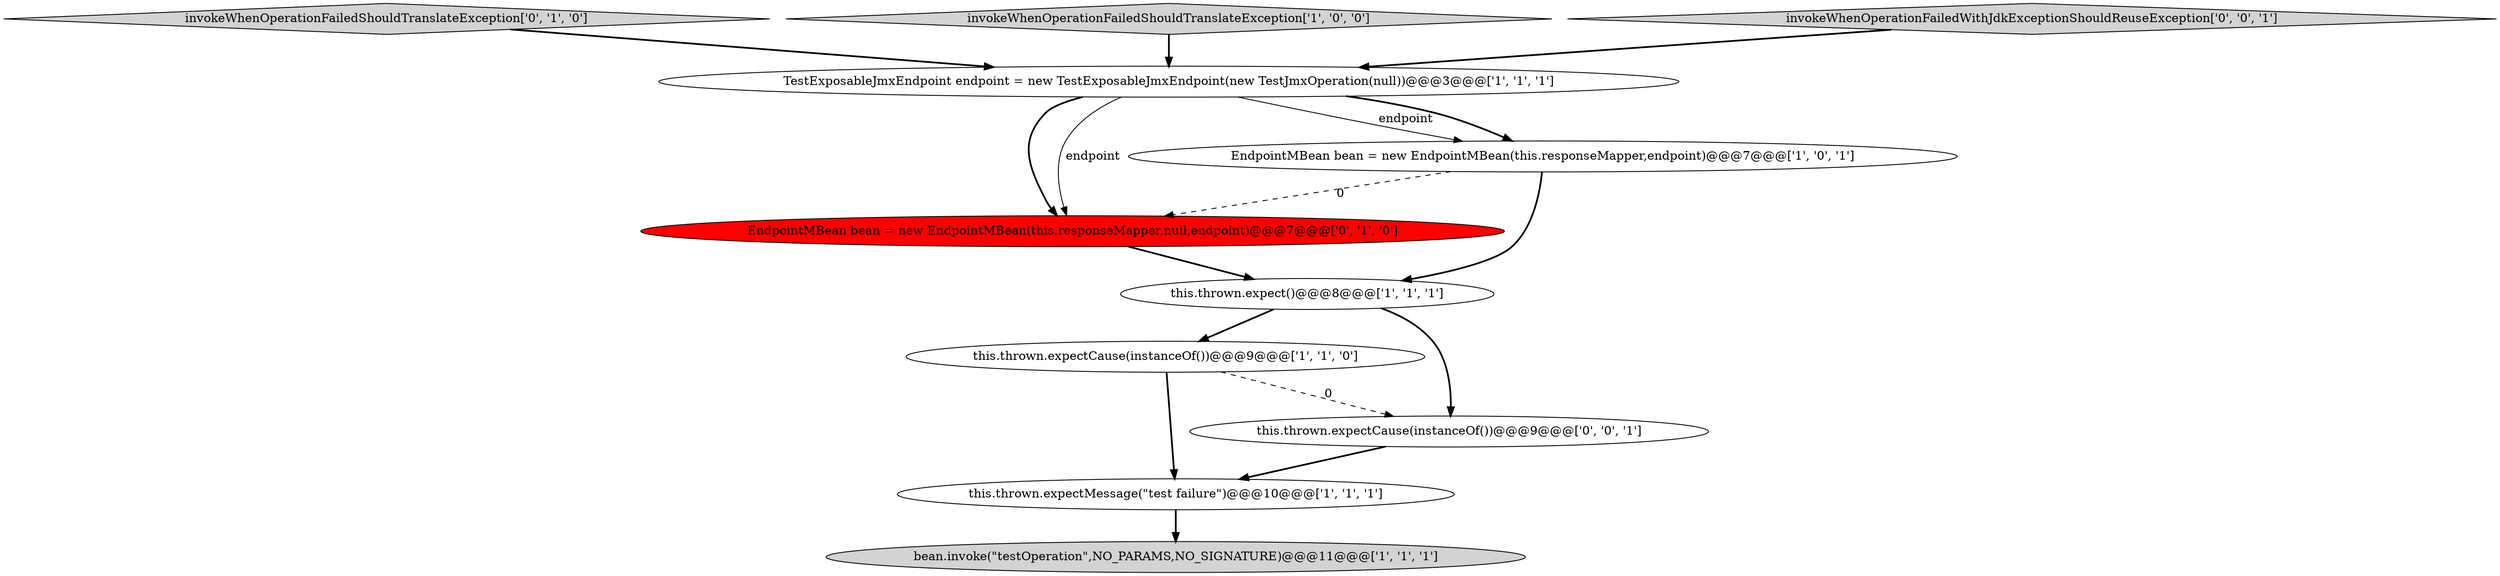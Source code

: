 digraph {
0 [style = filled, label = "this.thrown.expectCause(instanceOf())@@@9@@@['1', '1', '0']", fillcolor = white, shape = ellipse image = "AAA0AAABBB1BBB"];
8 [style = filled, label = "EndpointMBean bean = new EndpointMBean(this.responseMapper,null,endpoint)@@@7@@@['0', '1', '0']", fillcolor = red, shape = ellipse image = "AAA1AAABBB2BBB"];
6 [style = filled, label = "bean.invoke(\"testOperation\",NO_PARAMS,NO_SIGNATURE)@@@11@@@['1', '1', '1']", fillcolor = lightgray, shape = ellipse image = "AAA0AAABBB1BBB"];
7 [style = filled, label = "invokeWhenOperationFailedShouldTranslateException['0', '1', '0']", fillcolor = lightgray, shape = diamond image = "AAA0AAABBB2BBB"];
2 [style = filled, label = "this.thrown.expect()@@@8@@@['1', '1', '1']", fillcolor = white, shape = ellipse image = "AAA0AAABBB1BBB"];
3 [style = filled, label = "this.thrown.expectMessage(\"test failure\")@@@10@@@['1', '1', '1']", fillcolor = white, shape = ellipse image = "AAA0AAABBB1BBB"];
9 [style = filled, label = "this.thrown.expectCause(instanceOf())@@@9@@@['0', '0', '1']", fillcolor = white, shape = ellipse image = "AAA0AAABBB3BBB"];
1 [style = filled, label = "invokeWhenOperationFailedShouldTranslateException['1', '0', '0']", fillcolor = lightgray, shape = diamond image = "AAA0AAABBB1BBB"];
4 [style = filled, label = "TestExposableJmxEndpoint endpoint = new TestExposableJmxEndpoint(new TestJmxOperation(null))@@@3@@@['1', '1', '1']", fillcolor = white, shape = ellipse image = "AAA0AAABBB1BBB"];
5 [style = filled, label = "EndpointMBean bean = new EndpointMBean(this.responseMapper,endpoint)@@@7@@@['1', '0', '1']", fillcolor = white, shape = ellipse image = "AAA0AAABBB1BBB"];
10 [style = filled, label = "invokeWhenOperationFailedWithJdkExceptionShouldReuseException['0', '0', '1']", fillcolor = lightgray, shape = diamond image = "AAA0AAABBB3BBB"];
0->3 [style = bold, label=""];
9->3 [style = bold, label=""];
4->8 [style = bold, label=""];
5->8 [style = dashed, label="0"];
3->6 [style = bold, label=""];
5->2 [style = bold, label=""];
1->4 [style = bold, label=""];
2->0 [style = bold, label=""];
4->5 [style = solid, label="endpoint"];
0->9 [style = dashed, label="0"];
7->4 [style = bold, label=""];
2->9 [style = bold, label=""];
8->2 [style = bold, label=""];
4->5 [style = bold, label=""];
4->8 [style = solid, label="endpoint"];
10->4 [style = bold, label=""];
}
